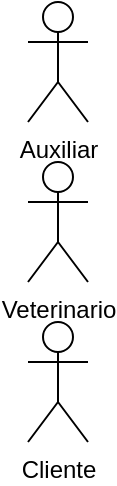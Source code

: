 <mxfile version="20.6.0" type="github"><diagram id="UFpTs6NpdIaS3sT_GpmJ" name="Página-1"><mxGraphModel dx="1422" dy="771" grid="1" gridSize="10" guides="1" tooltips="1" connect="1" arrows="1" fold="1" page="1" pageScale="1" pageWidth="827" pageHeight="1169" math="0" shadow="0"><root><mxCell id="0"/><mxCell id="1" parent="0"/><mxCell id="yeH1_qo1lqkHJ2wJlFiF-1" value="&lt;div&gt;Auxiliar&lt;/div&gt;" style="shape=umlActor;verticalLabelPosition=bottom;verticalAlign=top;html=1;outlineConnect=0;" parent="1" vertex="1"><mxGeometry x="50" y="140" width="30" height="60" as="geometry"/></mxCell><mxCell id="yeH1_qo1lqkHJ2wJlFiF-2" value="Veterinario" style="shape=umlActor;verticalLabelPosition=bottom;verticalAlign=top;html=1;outlineConnect=0;" parent="1" vertex="1"><mxGeometry x="50" y="220" width="30" height="60" as="geometry"/></mxCell><mxCell id="yeH1_qo1lqkHJ2wJlFiF-6" value="Cliente" style="shape=umlActor;verticalLabelPosition=bottom;verticalAlign=top;html=1;outlineConnect=0;" parent="1" vertex="1"><mxGeometry x="50" y="300" width="30" height="60" as="geometry"/></mxCell></root></mxGraphModel></diagram></mxfile>